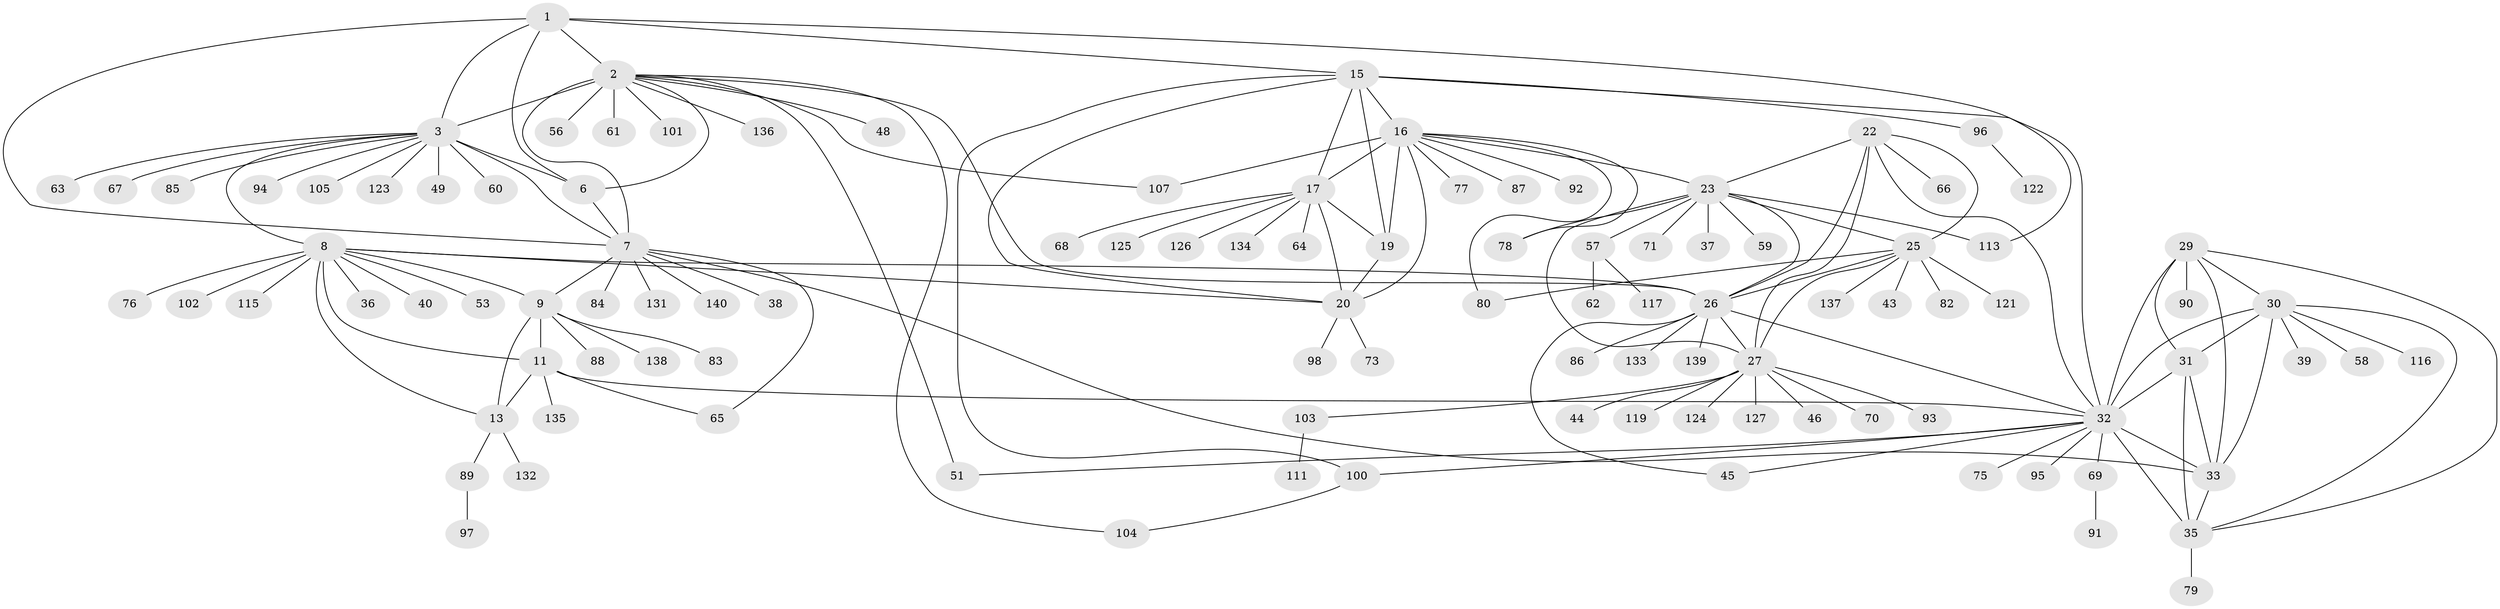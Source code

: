 // original degree distribution, {9: 0.02857142857142857, 10: 0.014285714285714285, 12: 0.04285714285714286, 11: 0.02857142857142857, 7: 0.05, 14: 0.007142857142857143, 15: 0.007142857142857143, 8: 0.06428571428571428, 6: 0.007142857142857143, 2: 0.11428571428571428, 1: 0.5928571428571429, 3: 0.03571428571428571, 4: 0.007142857142857143}
// Generated by graph-tools (version 1.1) at 2025/11/02/27/25 16:11:34]
// undirected, 108 vertices, 155 edges
graph export_dot {
graph [start="1"]
  node [color=gray90,style=filled];
  1 [super="+42"];
  2 [super="+5"];
  3 [super="+4"];
  6 [super="+129"];
  7 [super="+106"];
  8 [super="+55"];
  9 [super="+10"];
  11 [super="+12"];
  13 [super="+14"];
  15 [super="+18"];
  16 [super="+21"];
  17 [super="+112"];
  19 [super="+99"];
  20 [super="+54"];
  22;
  23 [super="+24"];
  25 [super="+52"];
  26 [super="+110"];
  27 [super="+28"];
  29 [super="+130"];
  30 [super="+47"];
  31 [super="+72"];
  32 [super="+34"];
  33 [super="+41"];
  35 [super="+120"];
  36 [super="+108"];
  37;
  38 [super="+50"];
  39;
  40;
  43;
  44;
  45;
  46;
  48;
  49;
  51;
  53;
  56;
  57;
  58;
  59;
  60 [super="+74"];
  61;
  62;
  63;
  64;
  65 [super="+118"];
  66;
  67;
  68;
  69;
  70;
  71;
  73;
  75;
  76;
  77;
  78;
  79;
  80 [super="+81"];
  82;
  83;
  84;
  85;
  86;
  87;
  88;
  89;
  90;
  91;
  92;
  93;
  94;
  95;
  96;
  97;
  98;
  100;
  101;
  102;
  103 [super="+114"];
  104;
  105 [super="+109"];
  107;
  111;
  113;
  115;
  116 [super="+128"];
  117;
  119;
  121;
  122;
  123;
  124;
  125;
  126;
  127;
  131;
  132;
  133;
  134;
  135;
  136;
  137;
  138;
  139;
  140;
  1 -- 2 [weight=2];
  1 -- 3 [weight=2];
  1 -- 6;
  1 -- 7;
  1 -- 15;
  1 -- 113;
  2 -- 3 [weight=4];
  2 -- 6 [weight=2];
  2 -- 7 [weight=2];
  2 -- 26;
  2 -- 56;
  2 -- 104;
  2 -- 107;
  2 -- 101;
  2 -- 136;
  2 -- 48;
  2 -- 51;
  2 -- 61;
  3 -- 6 [weight=2];
  3 -- 7 [weight=2];
  3 -- 49;
  3 -- 60;
  3 -- 123;
  3 -- 67;
  3 -- 105;
  3 -- 85;
  3 -- 94;
  3 -- 63;
  3 -- 8;
  6 -- 7;
  7 -- 33;
  7 -- 38;
  7 -- 65;
  7 -- 84;
  7 -- 131;
  7 -- 140;
  7 -- 9;
  8 -- 9 [weight=2];
  8 -- 11 [weight=2];
  8 -- 13 [weight=2];
  8 -- 20;
  8 -- 26;
  8 -- 36;
  8 -- 40;
  8 -- 53;
  8 -- 76;
  8 -- 102;
  8 -- 115;
  9 -- 11 [weight=4];
  9 -- 13 [weight=4];
  9 -- 83;
  9 -- 88;
  9 -- 138;
  11 -- 13 [weight=4];
  11 -- 32;
  11 -- 65;
  11 -- 135;
  13 -- 89;
  13 -- 132;
  15 -- 16 [weight=4];
  15 -- 17 [weight=2];
  15 -- 19 [weight=2];
  15 -- 20 [weight=2];
  15 -- 32;
  15 -- 96;
  15 -- 100;
  16 -- 17 [weight=2];
  16 -- 19 [weight=2];
  16 -- 20 [weight=2];
  16 -- 77;
  16 -- 78;
  16 -- 80;
  16 -- 87;
  16 -- 107;
  16 -- 92;
  16 -- 23;
  17 -- 19;
  17 -- 20;
  17 -- 64;
  17 -- 68;
  17 -- 125;
  17 -- 126;
  17 -- 134;
  19 -- 20;
  20 -- 73;
  20 -- 98;
  22 -- 23 [weight=2];
  22 -- 25;
  22 -- 26;
  22 -- 27 [weight=2];
  22 -- 32;
  22 -- 66;
  23 -- 25 [weight=2];
  23 -- 26 [weight=2];
  23 -- 27 [weight=4];
  23 -- 113;
  23 -- 37;
  23 -- 71;
  23 -- 78;
  23 -- 59;
  23 -- 57;
  25 -- 26;
  25 -- 27 [weight=2];
  25 -- 43;
  25 -- 80;
  25 -- 82;
  25 -- 121;
  25 -- 137;
  26 -- 27 [weight=2];
  26 -- 45;
  26 -- 86;
  26 -- 32;
  26 -- 139;
  26 -- 133;
  27 -- 44;
  27 -- 46;
  27 -- 70;
  27 -- 103;
  27 -- 119;
  27 -- 124;
  27 -- 93;
  27 -- 127;
  29 -- 30;
  29 -- 31;
  29 -- 32 [weight=2];
  29 -- 33;
  29 -- 35;
  29 -- 90;
  30 -- 31;
  30 -- 32 [weight=2];
  30 -- 33;
  30 -- 35;
  30 -- 39;
  30 -- 58;
  30 -- 116;
  31 -- 32 [weight=2];
  31 -- 33;
  31 -- 35;
  32 -- 33 [weight=2];
  32 -- 35 [weight=2];
  32 -- 51;
  32 -- 95;
  32 -- 100;
  32 -- 69;
  32 -- 75;
  32 -- 45;
  33 -- 35;
  35 -- 79;
  57 -- 62;
  57 -- 117;
  69 -- 91;
  89 -- 97;
  96 -- 122;
  100 -- 104;
  103 -- 111;
}

